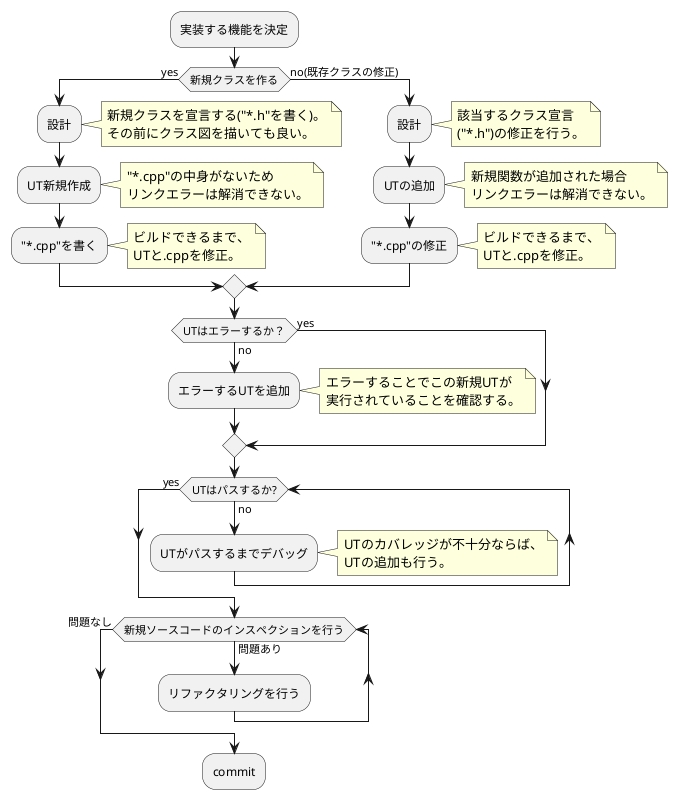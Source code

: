 @startuml

:実装する機能を決定;

if(新規クラスを作る) then (yes)
    :設計;
        note right
            新規クラスを宣言する("*.h"を書く)。
            その前にクラス図を描いても良い。
        end note

    :UT新規作成;
        note right
            "*.cpp"の中身がないため
            リンクエラーは解消できない。
        end note

    :"*.cpp"を書く;
        note right
            ビルドできるまで、
            UTと.cppを修正。
        end note

else(no(既存クラスの修正))
    :設計;
        note right
            該当するクラス宣言
            ("*.h")の修正を行う。
        end note

    :UTの追加;
        note right
            新規関数が追加された場合
            リンクエラーは解消できない。
        end note

    :"*.cpp"の修正;
        note right
            ビルドできるまで、
            UTと.cppを修正。
        end note
endif

if(UTはエラーするか？) then (no)
    :エラーするUTを追加;
        note right
            エラーすることでこの新規UTが
            実行されていることを確認する。
        end note
else(yes)

endif

while(UTはパスするか?) is (no)
    :UTがパスするまでデバッグ;
        note right
            UTのカバレッジが不十分ならば、
            UTの追加も行う。
        end note
endwhile(yes)

while(新規ソースコードのインスペクションを行う) is (問題あり)
    :リファクタリングを行う;
endwhile(問題なし)

:commit;

@enduml

